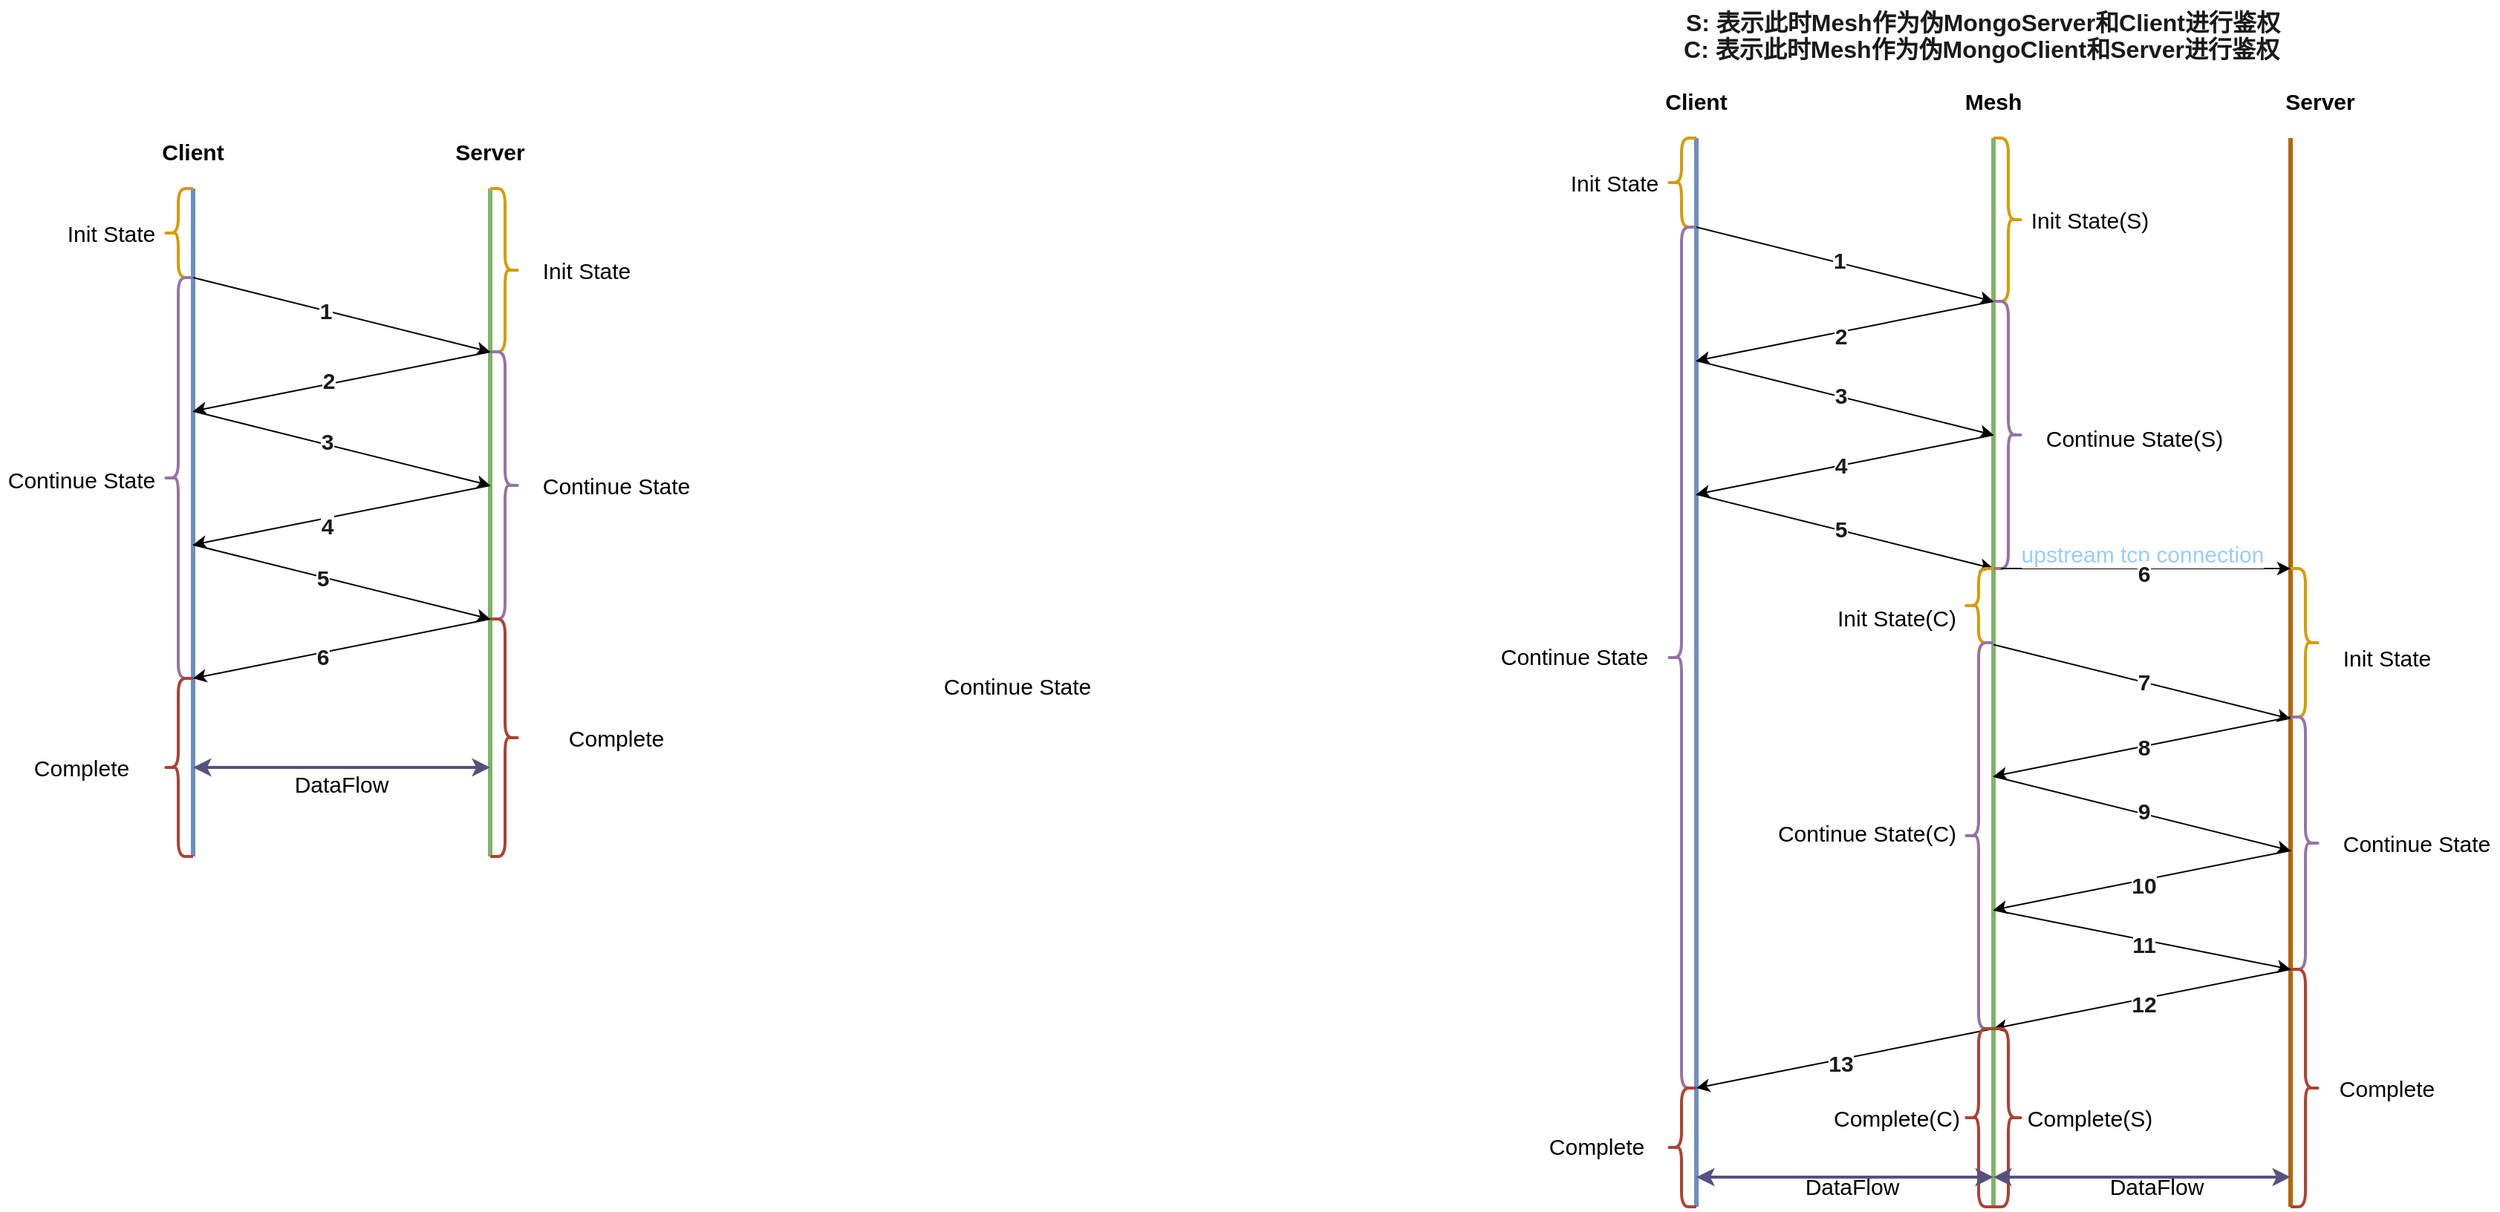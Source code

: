 <mxfile version="20.4.0" type="github">
  <diagram id="S7sbqIsiSsgJ-AlEYfG4" name="第 1 页">
    <mxGraphModel dx="1299" dy="869" grid="0" gridSize="10" guides="0" tooltips="0" connect="1" arrows="1" fold="1" page="1" pageScale="1" pageWidth="1100" pageHeight="850" math="0" shadow="0">
      <root>
        <mxCell id="0" />
        <mxCell id="1" parent="0" />
        <mxCell id="HXpb4lopX8qzr8Cd9YFV-1" value="" style="endArrow=none;html=1;rounded=0;fontSize=15;fillColor=#dae8fc;strokeColor=#6c8ebf;strokeWidth=3;" edge="1" parent="1">
          <mxGeometry width="50" height="50" relative="1" as="geometry">
            <mxPoint x="240" y="600" as="sourcePoint" />
            <mxPoint x="240" y="150" as="targetPoint" />
          </mxGeometry>
        </mxCell>
        <mxCell id="HXpb4lopX8qzr8Cd9YFV-2" value="" style="endArrow=none;html=1;rounded=0;fontSize=15;fillColor=#d5e8d4;strokeColor=#82b366;strokeWidth=3;" edge="1" parent="1">
          <mxGeometry width="50" height="50" relative="1" as="geometry">
            <mxPoint x="440" y="600" as="sourcePoint" />
            <mxPoint x="440" y="150" as="targetPoint" />
          </mxGeometry>
        </mxCell>
        <mxCell id="HXpb4lopX8qzr8Cd9YFV-3" value="&lt;b&gt;Client&lt;/b&gt;" style="text;html=1;strokeColor=none;fillColor=none;align=center;verticalAlign=middle;whiteSpace=wrap;rounded=0;fontSize=15;" vertex="1" parent="1">
          <mxGeometry x="210" y="110" width="60" height="30" as="geometry" />
        </mxCell>
        <mxCell id="HXpb4lopX8qzr8Cd9YFV-4" value="&lt;b&gt;Server&lt;/b&gt;" style="text;html=1;strokeColor=none;fillColor=none;align=center;verticalAlign=middle;whiteSpace=wrap;rounded=0;fontSize=15;" vertex="1" parent="1">
          <mxGeometry x="410" y="110" width="60" height="30" as="geometry" />
        </mxCell>
        <mxCell id="HXpb4lopX8qzr8Cd9YFV-6" style="edgeStyle=none;rounded=0;orthogonalLoop=1;jettySize=auto;html=1;strokeWidth=1;fontSize=15;" edge="1" parent="1">
          <mxGeometry relative="1" as="geometry">
            <mxPoint x="440" y="260" as="targetPoint" />
            <mxPoint x="240" y="210" as="sourcePoint" />
          </mxGeometry>
        </mxCell>
        <mxCell id="HXpb4lopX8qzr8Cd9YFV-86" value="&lt;b&gt;&lt;font color=&quot;#1a1a1a&quot;&gt;1&lt;/font&gt;&lt;/b&gt;" style="edgeLabel;html=1;align=center;verticalAlign=middle;resizable=0;points=[];fontSize=15;fontColor=#99CCFF;" vertex="1" connectable="0" parent="HXpb4lopX8qzr8Cd9YFV-6">
          <mxGeometry x="-0.116" relative="1" as="geometry">
            <mxPoint as="offset" />
          </mxGeometry>
        </mxCell>
        <mxCell id="HXpb4lopX8qzr8Cd9YFV-5" value="" style="shape=curlyBracket;whiteSpace=wrap;html=1;rounded=1;fontSize=15;strokeWidth=2;fillColor=#ffe6cc;strokeColor=#d79b00;" vertex="1" parent="1">
          <mxGeometry x="220" y="150" width="20" height="60" as="geometry" />
        </mxCell>
        <mxCell id="HXpb4lopX8qzr8Cd9YFV-7" value="Init State" style="text;html=1;strokeColor=none;fillColor=none;align=center;verticalAlign=middle;whiteSpace=wrap;rounded=0;fontSize=15;" vertex="1" parent="1">
          <mxGeometry x="140" y="162.5" width="90" height="35" as="geometry" />
        </mxCell>
        <mxCell id="HXpb4lopX8qzr8Cd9YFV-8" value="" style="shape=curlyBracket;whiteSpace=wrap;html=1;rounded=1;flipH=1;strokeWidth=2;fontSize=15;fillColor=#ffe6cc;strokeColor=#d79b00;" vertex="1" parent="1">
          <mxGeometry x="440" y="150" width="20" height="110" as="geometry" />
        </mxCell>
        <mxCell id="HXpb4lopX8qzr8Cd9YFV-9" value="Init State" style="text;html=1;strokeColor=none;fillColor=none;align=center;verticalAlign=middle;whiteSpace=wrap;rounded=0;fontSize=15;" vertex="1" parent="1">
          <mxGeometry x="460" y="187.5" width="90" height="35" as="geometry" />
        </mxCell>
        <mxCell id="HXpb4lopX8qzr8Cd9YFV-10" style="edgeStyle=none;rounded=0;orthogonalLoop=1;jettySize=auto;html=1;strokeWidth=1;fontSize=15;" edge="1" parent="1">
          <mxGeometry relative="1" as="geometry">
            <mxPoint x="240" y="300" as="targetPoint" />
            <mxPoint x="440" y="260" as="sourcePoint" />
          </mxGeometry>
        </mxCell>
        <mxCell id="HXpb4lopX8qzr8Cd9YFV-87" value="&lt;b&gt;2&lt;/b&gt;" style="edgeLabel;html=1;align=center;verticalAlign=middle;resizable=0;points=[];fontSize=15;fontColor=#1A1A1A;" vertex="1" connectable="0" parent="HXpb4lopX8qzr8Cd9YFV-10">
          <mxGeometry x="0.078" y="-3" relative="1" as="geometry">
            <mxPoint x="-1" as="offset" />
          </mxGeometry>
        </mxCell>
        <mxCell id="HXpb4lopX8qzr8Cd9YFV-11" style="edgeStyle=none;rounded=0;orthogonalLoop=1;jettySize=auto;html=1;strokeWidth=1;fontSize=15;" edge="1" parent="1">
          <mxGeometry relative="1" as="geometry">
            <mxPoint x="440" y="350" as="targetPoint" />
            <mxPoint x="240" y="300" as="sourcePoint" />
          </mxGeometry>
        </mxCell>
        <mxCell id="HXpb4lopX8qzr8Cd9YFV-88" value="&lt;b&gt;3&lt;/b&gt;" style="edgeLabel;html=1;align=center;verticalAlign=middle;resizable=0;points=[];fontSize=15;fontColor=#1A1A1A;" vertex="1" connectable="0" parent="HXpb4lopX8qzr8Cd9YFV-11">
          <mxGeometry x="-0.004" y="1" relative="1" as="geometry">
            <mxPoint x="-10" y="-4" as="offset" />
          </mxGeometry>
        </mxCell>
        <mxCell id="HXpb4lopX8qzr8Cd9YFV-12" style="edgeStyle=none;rounded=0;orthogonalLoop=1;jettySize=auto;html=1;strokeWidth=1;fontSize=15;" edge="1" parent="1">
          <mxGeometry relative="1" as="geometry">
            <mxPoint x="240" y="480" as="targetPoint" />
            <mxPoint x="440" y="440" as="sourcePoint" />
          </mxGeometry>
        </mxCell>
        <mxCell id="HXpb4lopX8qzr8Cd9YFV-13" value="" style="shape=curlyBracket;whiteSpace=wrap;html=1;rounded=1;fontSize=15;strokeWidth=2;fillColor=#e1d5e7;strokeColor=#9673a6;" vertex="1" parent="1">
          <mxGeometry x="220" y="210" width="20" height="270" as="geometry" />
        </mxCell>
        <mxCell id="HXpb4lopX8qzr8Cd9YFV-14" value="Continue State" style="text;html=1;strokeColor=none;fillColor=none;align=center;verticalAlign=middle;whiteSpace=wrap;rounded=0;fontSize=15;" vertex="1" parent="1">
          <mxGeometry x="110" y="330" width="110" height="32.5" as="geometry" />
        </mxCell>
        <mxCell id="HXpb4lopX8qzr8Cd9YFV-15" style="edgeStyle=none;rounded=0;orthogonalLoop=1;jettySize=auto;html=1;strokeWidth=1;fontSize=15;" edge="1" parent="1">
          <mxGeometry relative="1" as="geometry">
            <mxPoint x="440" y="440" as="targetPoint" />
            <mxPoint x="240" y="390" as="sourcePoint" />
          </mxGeometry>
        </mxCell>
        <mxCell id="HXpb4lopX8qzr8Cd9YFV-17" value="" style="shape=curlyBracket;whiteSpace=wrap;html=1;rounded=1;flipH=1;strokeWidth=2;fontSize=15;fillColor=#e1d5e7;strokeColor=#9673a6;" vertex="1" parent="1">
          <mxGeometry x="440" y="260" width="20" height="180" as="geometry" />
        </mxCell>
        <mxCell id="HXpb4lopX8qzr8Cd9YFV-18" value="Continue State" style="text;html=1;strokeColor=none;fillColor=none;align=center;verticalAlign=middle;whiteSpace=wrap;rounded=0;fontSize=15;" vertex="1" parent="1">
          <mxGeometry x="470" y="333.75" width="110" height="32.5" as="geometry" />
        </mxCell>
        <mxCell id="HXpb4lopX8qzr8Cd9YFV-19" value="" style="shape=curlyBracket;whiteSpace=wrap;html=1;rounded=1;fontSize=15;strokeWidth=2;fillColor=#fad9d5;strokeColor=#ae4132;" vertex="1" parent="1">
          <mxGeometry x="220" y="480" width="20" height="120" as="geometry" />
        </mxCell>
        <mxCell id="HXpb4lopX8qzr8Cd9YFV-20" value="Complete" style="text;html=1;strokeColor=none;fillColor=none;align=center;verticalAlign=middle;whiteSpace=wrap;rounded=0;fontSize=15;" vertex="1" parent="1">
          <mxGeometry x="110" y="523.75" width="110" height="32.5" as="geometry" />
        </mxCell>
        <mxCell id="HXpb4lopX8qzr8Cd9YFV-21" value="" style="shape=curlyBracket;whiteSpace=wrap;html=1;rounded=1;flipH=1;strokeWidth=2;fontSize=15;fillColor=#fad9d5;strokeColor=#ae4132;" vertex="1" parent="1">
          <mxGeometry x="440" y="440" width="20" height="160" as="geometry" />
        </mxCell>
        <mxCell id="HXpb4lopX8qzr8Cd9YFV-22" value="Complete" style="text;html=1;strokeColor=none;fillColor=none;align=center;verticalAlign=middle;whiteSpace=wrap;rounded=0;fontSize=15;" vertex="1" parent="1">
          <mxGeometry x="470" y="503.75" width="110" height="32.5" as="geometry" />
        </mxCell>
        <mxCell id="HXpb4lopX8qzr8Cd9YFV-24" style="edgeStyle=none;rounded=0;orthogonalLoop=1;jettySize=auto;html=1;strokeWidth=2;fontSize=15;startArrow=classic;startFill=1;fillColor=#d0cee2;strokeColor=#56517e;" edge="1" parent="1">
          <mxGeometry relative="1" as="geometry">
            <mxPoint x="240" y="540" as="targetPoint" />
            <mxPoint x="440" y="540" as="sourcePoint" />
          </mxGeometry>
        </mxCell>
        <mxCell id="HXpb4lopX8qzr8Cd9YFV-25" value="DataFlow" style="text;html=1;strokeColor=none;fillColor=none;align=center;verticalAlign=middle;whiteSpace=wrap;rounded=0;strokeWidth=2;fontSize=15;" vertex="1" parent="1">
          <mxGeometry x="310" y="536.25" width="60" height="30" as="geometry" />
        </mxCell>
        <mxCell id="HXpb4lopX8qzr8Cd9YFV-27" style="edgeStyle=none;rounded=0;orthogonalLoop=1;jettySize=auto;html=1;strokeWidth=1;fontSize=15;" edge="1" parent="1">
          <mxGeometry relative="1" as="geometry">
            <mxPoint x="240" y="390" as="targetPoint" />
            <mxPoint x="440" y="350" as="sourcePoint" />
          </mxGeometry>
        </mxCell>
        <mxCell id="HXpb4lopX8qzr8Cd9YFV-89" value="&lt;b&gt;4&lt;/b&gt;" style="edgeLabel;html=1;align=center;verticalAlign=middle;resizable=0;points=[];fontSize=15;fontColor=#1A1A1A;" vertex="1" connectable="0" parent="HXpb4lopX8qzr8Cd9YFV-27">
          <mxGeometry x="0.021" relative="1" as="geometry">
            <mxPoint x="-8" y="6" as="offset" />
          </mxGeometry>
        </mxCell>
        <mxCell id="HXpb4lopX8qzr8Cd9YFV-28" value="" style="endArrow=none;html=1;rounded=0;fontSize=15;fillColor=#dae8fc;strokeColor=#6c8ebf;strokeWidth=3;" edge="1" parent="1">
          <mxGeometry width="50" height="50" relative="1" as="geometry">
            <mxPoint x="1252" y="836" as="sourcePoint" />
            <mxPoint x="1252" y="116" as="targetPoint" />
          </mxGeometry>
        </mxCell>
        <mxCell id="HXpb4lopX8qzr8Cd9YFV-29" value="" style="endArrow=none;html=1;rounded=0;fontSize=15;fillColor=#d5e8d4;strokeColor=#82b366;strokeWidth=3;" edge="1" parent="1">
          <mxGeometry width="50" height="50" relative="1" as="geometry">
            <mxPoint x="1452" y="836" as="sourcePoint" />
            <mxPoint x="1452" y="116" as="targetPoint" />
          </mxGeometry>
        </mxCell>
        <mxCell id="HXpb4lopX8qzr8Cd9YFV-30" value="&lt;b&gt;Client&lt;/b&gt;" style="text;html=1;strokeColor=none;fillColor=none;align=center;verticalAlign=middle;whiteSpace=wrap;rounded=0;fontSize=15;" vertex="1" parent="1">
          <mxGeometry x="1222" y="76" width="60" height="30" as="geometry" />
        </mxCell>
        <mxCell id="HXpb4lopX8qzr8Cd9YFV-31" value="&lt;b&gt;Mesh&lt;/b&gt;" style="text;html=1;strokeColor=none;fillColor=none;align=center;verticalAlign=middle;whiteSpace=wrap;rounded=0;fontSize=15;" vertex="1" parent="1">
          <mxGeometry x="1422" y="76" width="60" height="30" as="geometry" />
        </mxCell>
        <mxCell id="HXpb4lopX8qzr8Cd9YFV-32" style="edgeStyle=none;rounded=0;orthogonalLoop=1;jettySize=auto;html=1;strokeWidth=1;fontSize=15;" edge="1" parent="1">
          <mxGeometry relative="1" as="geometry">
            <mxPoint x="1452" y="226" as="targetPoint" />
            <mxPoint x="1252" y="176" as="sourcePoint" />
          </mxGeometry>
        </mxCell>
        <mxCell id="HXpb4lopX8qzr8Cd9YFV-92" value="&lt;b&gt;1&lt;/b&gt;" style="edgeLabel;html=1;align=center;verticalAlign=middle;resizable=0;points=[];fontSize=15;fontColor=#1A1A1A;" vertex="1" connectable="0" parent="HXpb4lopX8qzr8Cd9YFV-32">
          <mxGeometry x="-0.048" y="2" relative="1" as="geometry">
            <mxPoint as="offset" />
          </mxGeometry>
        </mxCell>
        <mxCell id="HXpb4lopX8qzr8Cd9YFV-33" value="" style="shape=curlyBracket;whiteSpace=wrap;html=1;rounded=1;fontSize=15;strokeWidth=2;fillColor=#ffe6cc;strokeColor=#d79b00;" vertex="1" parent="1">
          <mxGeometry x="1232" y="116" width="20" height="60" as="geometry" />
        </mxCell>
        <mxCell id="HXpb4lopX8qzr8Cd9YFV-34" value="Init State" style="text;html=1;strokeColor=none;fillColor=none;align=center;verticalAlign=middle;whiteSpace=wrap;rounded=0;fontSize=15;" vertex="1" parent="1">
          <mxGeometry x="1152" y="128.5" width="90" height="35" as="geometry" />
        </mxCell>
        <mxCell id="HXpb4lopX8qzr8Cd9YFV-35" value="" style="shape=curlyBracket;whiteSpace=wrap;html=1;rounded=1;flipH=1;strokeWidth=2;fontSize=15;fillColor=#ffe6cc;strokeColor=#d79b00;" vertex="1" parent="1">
          <mxGeometry x="1452" y="116" width="20" height="110" as="geometry" />
        </mxCell>
        <mxCell id="HXpb4lopX8qzr8Cd9YFV-36" value="Init State(S)" style="text;html=1;strokeColor=none;fillColor=none;align=center;verticalAlign=middle;whiteSpace=wrap;rounded=0;fontSize=15;" vertex="1" parent="1">
          <mxGeometry x="1472" y="153.5" width="90" height="35" as="geometry" />
        </mxCell>
        <mxCell id="HXpb4lopX8qzr8Cd9YFV-37" style="edgeStyle=none;rounded=0;orthogonalLoop=1;jettySize=auto;html=1;strokeWidth=1;fontSize=15;" edge="1" parent="1">
          <mxGeometry relative="1" as="geometry">
            <mxPoint x="1252" y="266" as="targetPoint" />
            <mxPoint x="1452" y="226" as="sourcePoint" />
          </mxGeometry>
        </mxCell>
        <mxCell id="HXpb4lopX8qzr8Cd9YFV-38" style="edgeStyle=none;rounded=0;orthogonalLoop=1;jettySize=auto;html=1;strokeWidth=1;fontSize=15;" edge="1" parent="1">
          <mxGeometry relative="1" as="geometry">
            <mxPoint x="1452" y="316" as="targetPoint" />
            <mxPoint x="1252" y="266" as="sourcePoint" />
          </mxGeometry>
        </mxCell>
        <mxCell id="HXpb4lopX8qzr8Cd9YFV-40" value="" style="shape=curlyBracket;whiteSpace=wrap;html=1;rounded=1;fontSize=15;strokeWidth=2;fillColor=#e1d5e7;strokeColor=#9673a6;" vertex="1" parent="1">
          <mxGeometry x="1232" y="176" width="20" height="580" as="geometry" />
        </mxCell>
        <mxCell id="HXpb4lopX8qzr8Cd9YFV-41" value="Continue State" style="text;html=1;strokeColor=none;fillColor=none;align=center;verticalAlign=middle;whiteSpace=wrap;rounded=0;fontSize=15;" vertex="1" parent="1">
          <mxGeometry x="740" y="468.75" width="110" height="32.5" as="geometry" />
        </mxCell>
        <mxCell id="HXpb4lopX8qzr8Cd9YFV-42" style="edgeStyle=none;rounded=0;orthogonalLoop=1;jettySize=auto;html=1;strokeWidth=1;fontSize=15;" edge="1" parent="1">
          <mxGeometry relative="1" as="geometry">
            <mxPoint x="1452" y="406" as="targetPoint" />
            <mxPoint x="1252" y="356" as="sourcePoint" />
          </mxGeometry>
        </mxCell>
        <mxCell id="HXpb4lopX8qzr8Cd9YFV-43" value="" style="shape=curlyBracket;whiteSpace=wrap;html=1;rounded=1;flipH=1;strokeWidth=2;fontSize=15;fillColor=#e1d5e7;strokeColor=#9673a6;" vertex="1" parent="1">
          <mxGeometry x="1452" y="226" width="20" height="180" as="geometry" />
        </mxCell>
        <mxCell id="HXpb4lopX8qzr8Cd9YFV-44" value="Continue State(S)" style="text;html=1;strokeColor=none;fillColor=none;align=center;verticalAlign=middle;whiteSpace=wrap;rounded=0;fontSize=15;" vertex="1" parent="1">
          <mxGeometry x="1482" y="299.75" width="130" height="36.25" as="geometry" />
        </mxCell>
        <mxCell id="HXpb4lopX8qzr8Cd9YFV-46" value="Complete" style="text;html=1;strokeColor=none;fillColor=none;align=center;verticalAlign=middle;whiteSpace=wrap;rounded=0;fontSize=15;" vertex="1" parent="1">
          <mxGeometry x="1130" y="779" width="110" height="32.5" as="geometry" />
        </mxCell>
        <mxCell id="HXpb4lopX8qzr8Cd9YFV-51" style="edgeStyle=none;rounded=0;orthogonalLoop=1;jettySize=auto;html=1;strokeWidth=1;fontSize=15;" edge="1" parent="1">
          <mxGeometry relative="1" as="geometry">
            <mxPoint x="1252" y="356" as="targetPoint" />
            <mxPoint x="1452" y="316" as="sourcePoint" />
          </mxGeometry>
        </mxCell>
        <mxCell id="HXpb4lopX8qzr8Cd9YFV-52" value="" style="endArrow=none;html=1;rounded=0;fontSize=15;fillColor=#fad7ac;strokeColor=#b46504;strokeWidth=3;" edge="1" parent="1">
          <mxGeometry width="50" height="50" relative="1" as="geometry">
            <mxPoint x="1652" y="836" as="sourcePoint" />
            <mxPoint x="1652" y="116" as="targetPoint" />
          </mxGeometry>
        </mxCell>
        <mxCell id="HXpb4lopX8qzr8Cd9YFV-53" value="&lt;b&gt;Server&lt;/b&gt;" style="text;html=1;strokeColor=none;fillColor=none;align=center;verticalAlign=middle;whiteSpace=wrap;rounded=0;fontSize=15;" vertex="1" parent="1">
          <mxGeometry x="1642" y="76" width="60" height="30" as="geometry" />
        </mxCell>
        <mxCell id="HXpb4lopX8qzr8Cd9YFV-56" style="edgeStyle=none;rounded=0;orthogonalLoop=1;jettySize=auto;html=1;strokeWidth=1;fontSize=15;" edge="1" parent="1">
          <mxGeometry relative="1" as="geometry">
            <mxPoint x="1652" y="507.25" as="targetPoint" />
            <mxPoint x="1452" y="457.25" as="sourcePoint" />
          </mxGeometry>
        </mxCell>
        <mxCell id="HXpb4lopX8qzr8Cd9YFV-57" style="edgeStyle=none;rounded=0;orthogonalLoop=1;jettySize=auto;html=1;strokeWidth=1;fontSize=15;" edge="1" parent="1">
          <mxGeometry relative="1" as="geometry">
            <mxPoint x="1452" y="546" as="targetPoint" />
            <mxPoint x="1652" y="506" as="sourcePoint" />
          </mxGeometry>
        </mxCell>
        <mxCell id="HXpb4lopX8qzr8Cd9YFV-60" style="edgeStyle=none;rounded=0;orthogonalLoop=1;jettySize=auto;html=1;strokeWidth=1;fontSize=15;" edge="1" parent="1">
          <mxGeometry relative="1" as="geometry">
            <mxPoint x="1652" y="596" as="targetPoint" />
            <mxPoint x="1452" y="546" as="sourcePoint" />
          </mxGeometry>
        </mxCell>
        <mxCell id="HXpb4lopX8qzr8Cd9YFV-62" style="edgeStyle=none;rounded=0;orthogonalLoop=1;jettySize=auto;html=1;strokeWidth=1;fontSize=15;" edge="1" parent="1">
          <mxGeometry relative="1" as="geometry">
            <mxPoint x="1452" y="636" as="targetPoint" />
            <mxPoint x="1652" y="596" as="sourcePoint" />
          </mxGeometry>
        </mxCell>
        <mxCell id="HXpb4lopX8qzr8Cd9YFV-64" style="edgeStyle=none;rounded=0;orthogonalLoop=1;jettySize=auto;html=1;strokeWidth=1;fontSize=15;" edge="1" parent="1">
          <mxGeometry relative="1" as="geometry">
            <mxPoint x="1652" y="676" as="targetPoint" />
            <mxPoint x="1452" y="636" as="sourcePoint" />
          </mxGeometry>
        </mxCell>
        <mxCell id="HXpb4lopX8qzr8Cd9YFV-65" style="edgeStyle=none;rounded=0;orthogonalLoop=1;jettySize=auto;html=1;strokeWidth=1;fontSize=15;" edge="1" parent="1">
          <mxGeometry relative="1" as="geometry">
            <mxPoint x="1452" y="716" as="targetPoint" />
            <mxPoint x="1652" y="676" as="sourcePoint" />
          </mxGeometry>
        </mxCell>
        <mxCell id="HXpb4lopX8qzr8Cd9YFV-66" style="edgeStyle=none;rounded=0;orthogonalLoop=1;jettySize=auto;html=1;strokeWidth=1;fontSize=15;" edge="1" parent="1">
          <mxGeometry relative="1" as="geometry">
            <mxPoint x="1252" y="756" as="targetPoint" />
            <mxPoint x="1452" y="716" as="sourcePoint" />
          </mxGeometry>
        </mxCell>
        <mxCell id="HXpb4lopX8qzr8Cd9YFV-67" value="" style="shape=curlyBracket;whiteSpace=wrap;html=1;rounded=1;fontSize=15;strokeWidth=2;fillColor=#fad9d5;strokeColor=#ae4132;" vertex="1" parent="1">
          <mxGeometry x="1232" y="756" width="20" height="80" as="geometry" />
        </mxCell>
        <mxCell id="HXpb4lopX8qzr8Cd9YFV-68" value="" style="shape=curlyBracket;whiteSpace=wrap;html=1;rounded=1;flipH=1;strokeWidth=2;fontSize=15;fillColor=#ffe6cc;strokeColor=#d79b00;" vertex="1" parent="1">
          <mxGeometry x="1652" y="406" width="20" height="100" as="geometry" />
        </mxCell>
        <mxCell id="HXpb4lopX8qzr8Cd9YFV-69" style="edgeStyle=none;rounded=0;orthogonalLoop=1;jettySize=auto;html=1;strokeWidth=1;fontSize=15;exitX=0.25;exitY=1;exitDx=0;exitDy=0;" edge="1" parent="1" source="HXpb4lopX8qzr8Cd9YFV-43">
          <mxGeometry relative="1" as="geometry">
            <mxPoint x="1652" y="406" as="targetPoint" />
            <mxPoint x="1452" y="424.75" as="sourcePoint" />
          </mxGeometry>
        </mxCell>
        <mxCell id="HXpb4lopX8qzr8Cd9YFV-70" value="upstream tcp connection" style="edgeLabel;html=1;align=center;verticalAlign=middle;resizable=0;points=[];fontSize=15;fontColor=#99CCFF;" vertex="1" connectable="0" parent="HXpb4lopX8qzr8Cd9YFV-69">
          <mxGeometry x="-0.106" y="3" relative="1" as="geometry">
            <mxPoint x="8" y="-7" as="offset" />
          </mxGeometry>
        </mxCell>
        <mxCell id="HXpb4lopX8qzr8Cd9YFV-71" value="Init State" style="text;html=1;strokeColor=none;fillColor=none;align=center;verticalAlign=middle;whiteSpace=wrap;rounded=0;fontSize=15;" vertex="1" parent="1">
          <mxGeometry x="1672" y="448.5" width="90" height="35" as="geometry" />
        </mxCell>
        <mxCell id="HXpb4lopX8qzr8Cd9YFV-73" value="" style="shape=curlyBracket;whiteSpace=wrap;html=1;rounded=1;fontSize=15;strokeWidth=2;fillColor=#ffe6cc;strokeColor=#d79b00;" vertex="1" parent="1">
          <mxGeometry x="1432" y="406" width="20" height="50" as="geometry" />
        </mxCell>
        <mxCell id="HXpb4lopX8qzr8Cd9YFV-75" value="Init State(C)" style="text;html=1;strokeColor=none;fillColor=none;align=center;verticalAlign=middle;whiteSpace=wrap;rounded=0;fontSize=15;" vertex="1" parent="1">
          <mxGeometry x="1342" y="421" width="90" height="35" as="geometry" />
        </mxCell>
        <mxCell id="HXpb4lopX8qzr8Cd9YFV-76" value="" style="shape=curlyBracket;whiteSpace=wrap;html=1;rounded=1;fontSize=15;strokeWidth=2;fillColor=#e1d5e7;strokeColor=#9673a6;" vertex="1" parent="1">
          <mxGeometry x="1432" y="456" width="20" height="260" as="geometry" />
        </mxCell>
        <mxCell id="HXpb4lopX8qzr8Cd9YFV-77" value="Continue State(C)" style="text;html=1;strokeColor=none;fillColor=none;align=center;verticalAlign=middle;whiteSpace=wrap;rounded=0;fontSize=15;" vertex="1" parent="1">
          <mxGeometry x="1302" y="566" width="130" height="36.25" as="geometry" />
        </mxCell>
        <mxCell id="HXpb4lopX8qzr8Cd9YFV-78" value="" style="shape=curlyBracket;whiteSpace=wrap;html=1;rounded=1;flipH=1;strokeWidth=2;fontSize=15;fillColor=#e1d5e7;strokeColor=#9673a6;" vertex="1" parent="1">
          <mxGeometry x="1652" y="506" width="20" height="170" as="geometry" />
        </mxCell>
        <mxCell id="HXpb4lopX8qzr8Cd9YFV-79" value="Continue State" style="text;html=1;strokeColor=none;fillColor=none;align=center;verticalAlign=middle;whiteSpace=wrap;rounded=0;fontSize=15;" vertex="1" parent="1">
          <mxGeometry x="1682" y="574.75" width="110" height="32.5" as="geometry" />
        </mxCell>
        <mxCell id="HXpb4lopX8qzr8Cd9YFV-80" value="" style="shape=curlyBracket;whiteSpace=wrap;html=1;rounded=1;fontSize=15;strokeWidth=2;fillColor=#fad9d5;strokeColor=#ae4132;" vertex="1" parent="1">
          <mxGeometry x="1432" y="716" width="20" height="120" as="geometry" />
        </mxCell>
        <mxCell id="HXpb4lopX8qzr8Cd9YFV-81" value="Complete(C)" style="text;html=1;strokeColor=none;fillColor=none;align=center;verticalAlign=middle;whiteSpace=wrap;rounded=0;fontSize=15;" vertex="1" parent="1">
          <mxGeometry x="1332" y="759.75" width="110" height="32.5" as="geometry" />
        </mxCell>
        <mxCell id="HXpb4lopX8qzr8Cd9YFV-82" value="" style="shape=curlyBracket;whiteSpace=wrap;html=1;rounded=1;flipH=1;strokeWidth=2;fontSize=15;fillColor=#fad9d5;strokeColor=#ae4132;" vertex="1" parent="1">
          <mxGeometry x="1452" y="716" width="20" height="120" as="geometry" />
        </mxCell>
        <mxCell id="HXpb4lopX8qzr8Cd9YFV-83" value="Complete(S)" style="text;html=1;strokeColor=none;fillColor=none;align=center;verticalAlign=middle;whiteSpace=wrap;rounded=0;fontSize=15;" vertex="1" parent="1">
          <mxGeometry x="1462" y="759.75" width="110" height="32.5" as="geometry" />
        </mxCell>
        <mxCell id="HXpb4lopX8qzr8Cd9YFV-84" value="" style="shape=curlyBracket;whiteSpace=wrap;html=1;rounded=1;flipH=1;strokeWidth=2;fontSize=15;fillColor=#fad9d5;strokeColor=#ae4132;" vertex="1" parent="1">
          <mxGeometry x="1652" y="676" width="20" height="160" as="geometry" />
        </mxCell>
        <mxCell id="HXpb4lopX8qzr8Cd9YFV-85" value="Complete" style="text;html=1;strokeColor=none;fillColor=none;align=center;verticalAlign=middle;whiteSpace=wrap;rounded=0;fontSize=15;" vertex="1" parent="1">
          <mxGeometry x="1662" y="739.75" width="110" height="32.5" as="geometry" />
        </mxCell>
        <mxCell id="HXpb4lopX8qzr8Cd9YFV-90" value="&lt;b&gt;5&lt;/b&gt;&lt;span style=&quot;color: rgba(0, 0, 0, 0); font-family: monospace; font-size: 0px; text-align: start; background-color: rgb(248, 249, 250);&quot;&gt;%3CmxGraphModel%3E%3Croot%3E%3CmxCell%20id%3D%220%22%2F%3E%3CmxCell%20id%3D%221%22%20parent%3D%220%22%2F%3E%3CmxCell%20id%3D%222%22%20value%3D%22%26lt%3Bb%26gt%3B4%26lt%3B%2Fb%26gt%3B%22%20style%3D%22edgeLabel%3Bhtml%3D1%3Balign%3Dcenter%3BverticalAlign%3Dmiddle%3Bresizable%3D0%3Bpoints%3D%5B%5D%3BfontSize%3D15%3BfontColor%3D%231A1A1A%3B%22%20vertex%3D%221%22%20connectable%3D%220%22%20parent%3D%221%22%3E%3CmxGeometry%20x%3D%22329.813%22%20y%3D%22376.437%22%20as%3D%22geometry%22%2F%3E%3C%2FmxCell%3E%3C%2Froot%3E%3C%2FmxGraphModel%3E&lt;/span&gt;" style="edgeLabel;html=1;align=center;verticalAlign=middle;resizable=0;points=[];fontSize=15;fontColor=#1A1A1A;" vertex="1" connectable="0" parent="1">
          <mxGeometry x="340.003" y="386.437" as="geometry">
            <mxPoint x="-13" y="25" as="offset" />
          </mxGeometry>
        </mxCell>
        <mxCell id="HXpb4lopX8qzr8Cd9YFV-91" value="&lt;b&gt;6&lt;/b&gt;" style="edgeLabel;html=1;align=center;verticalAlign=middle;resizable=0;points=[];fontSize=15;fontColor=#1A1A1A;" vertex="1" connectable="0" parent="1">
          <mxGeometry x="340.003" y="439.997" as="geometry">
            <mxPoint x="-13" y="25" as="offset" />
          </mxGeometry>
        </mxCell>
        <mxCell id="HXpb4lopX8qzr8Cd9YFV-93" value="&lt;b&gt;2&lt;/b&gt;&lt;span style=&quot;color: rgba(0, 0, 0, 0); font-family: monospace; font-size: 0px; text-align: start; background-color: rgb(248, 249, 250);&quot;&gt;%3CmxGraphModel%3E%3Croot%3E%3CmxCell%20id%3D%220%22%2F%3E%3CmxCell%20id%3D%221%22%20parent%3D%220%22%2F%3E%3CmxCell%20id%3D%222%22%20value%3D%22%26lt%3Bb%26gt%3B1%26lt%3B%2Fb%26gt%3B%22%20style%3D%22edgeLabel%3Bhtml%3D1%3Balign%3Dcenter%3BverticalAlign%3Dmiddle%3Bresizable%3D0%3Bpoints%3D%5B%5D%3BfontSize%3D15%3BfontColor%3D%231A1A1A%3B%22%20vertex%3D%221%22%20connectable%3D%220%22%20parent%3D%221%22%3E%3CmxGeometry%20x%3D%22975.457%22%20y%3D%22241.803%22%20as%3D%22geometry%22%2F%3E%3C%2FmxCell%3E%3C%2Froot%3E%3C%2FmxGraphModel%3E&lt;/span&gt;" style="edgeLabel;html=1;align=center;verticalAlign=middle;resizable=0;points=[];fontSize=15;fontColor=#1A1A1A;" vertex="1" connectable="0" parent="1">
          <mxGeometry x="1357.457" y="216.003" as="geometry">
            <mxPoint x="-9" y="33" as="offset" />
          </mxGeometry>
        </mxCell>
        <mxCell id="HXpb4lopX8qzr8Cd9YFV-94" value="&lt;b&gt;3&lt;/b&gt;" style="edgeLabel;html=1;align=center;verticalAlign=middle;resizable=0;points=[];fontSize=15;fontColor=#1A1A1A;" vertex="1" connectable="0" parent="1">
          <mxGeometry x="1357.457" y="256.003" as="geometry">
            <mxPoint x="-9" y="33" as="offset" />
          </mxGeometry>
        </mxCell>
        <mxCell id="HXpb4lopX8qzr8Cd9YFV-95" value="&lt;b&gt;4&lt;/b&gt;" style="edgeLabel;html=1;align=center;verticalAlign=middle;resizable=0;points=[];fontSize=15;fontColor=#1A1A1A;" vertex="1" connectable="0" parent="1">
          <mxGeometry x="1357.457" y="302.253" as="geometry">
            <mxPoint x="-9" y="33" as="offset" />
          </mxGeometry>
        </mxCell>
        <mxCell id="HXpb4lopX8qzr8Cd9YFV-96" value="&lt;b&gt;5&lt;/b&gt;" style="edgeLabel;html=1;align=center;verticalAlign=middle;resizable=0;points=[];fontSize=15;fontColor=#1A1A1A;" vertex="1" connectable="0" parent="1">
          <mxGeometry x="1357.457" y="346.003" as="geometry">
            <mxPoint x="-9" y="33" as="offset" />
          </mxGeometry>
        </mxCell>
        <mxCell id="HXpb4lopX8qzr8Cd9YFV-97" value="&lt;b&gt;6&lt;/b&gt;" style="edgeLabel;html=1;align=center;verticalAlign=middle;resizable=0;points=[];fontSize=15;fontColor=#1A1A1A;" vertex="1" connectable="0" parent="1">
          <mxGeometry x="1561.997" y="376.003" as="geometry">
            <mxPoint x="-9" y="33" as="offset" />
          </mxGeometry>
        </mxCell>
        <mxCell id="HXpb4lopX8qzr8Cd9YFV-98" value="&lt;b&gt;7&lt;/b&gt;" style="edgeLabel;html=1;align=center;verticalAlign=middle;resizable=0;points=[];fontSize=15;fontColor=#1A1A1A;" vertex="1" connectable="0" parent="1">
          <mxGeometry x="1561.997" y="448.503" as="geometry">
            <mxPoint x="-9" y="33" as="offset" />
          </mxGeometry>
        </mxCell>
        <mxCell id="HXpb4lopX8qzr8Cd9YFV-99" value="&lt;b&gt;8&lt;/b&gt;" style="edgeLabel;html=1;align=center;verticalAlign=middle;resizable=0;points=[];fontSize=15;fontColor=#1A1A1A;" vertex="1" connectable="0" parent="1">
          <mxGeometry x="1561.997" y="492.253" as="geometry">
            <mxPoint x="-9" y="33" as="offset" />
          </mxGeometry>
        </mxCell>
        <mxCell id="HXpb4lopX8qzr8Cd9YFV-100" value="&lt;b&gt;9&lt;/b&gt;" style="edgeLabel;html=1;align=center;verticalAlign=middle;resizable=0;points=[];fontSize=15;fontColor=#1A1A1A;" vertex="1" connectable="0" parent="1">
          <mxGeometry x="1561.997" y="536.003" as="geometry">
            <mxPoint x="-9" y="33" as="offset" />
          </mxGeometry>
        </mxCell>
        <mxCell id="HXpb4lopX8qzr8Cd9YFV-101" value="&lt;b&gt;10&lt;/b&gt;" style="edgeLabel;html=1;align=center;verticalAlign=middle;resizable=0;points=[];fontSize=15;fontColor=#1A1A1A;" vertex="1" connectable="0" parent="1">
          <mxGeometry x="1561.997" y="586.003" as="geometry">
            <mxPoint x="-9" y="33" as="offset" />
          </mxGeometry>
        </mxCell>
        <mxCell id="HXpb4lopX8qzr8Cd9YFV-102" value="&lt;b&gt;11&lt;/b&gt;" style="edgeLabel;html=1;align=center;verticalAlign=middle;resizable=0;points=[];fontSize=15;fontColor=#1A1A1A;" vertex="1" connectable="0" parent="1">
          <mxGeometry x="1561.997" y="626.003" as="geometry">
            <mxPoint x="-9" y="33" as="offset" />
          </mxGeometry>
        </mxCell>
        <mxCell id="HXpb4lopX8qzr8Cd9YFV-103" value="&lt;b&gt;12&lt;/b&gt;" style="edgeLabel;html=1;align=center;verticalAlign=middle;resizable=0;points=[];fontSize=15;fontColor=#1A1A1A;" vertex="1" connectable="0" parent="1">
          <mxGeometry x="1561.997" y="666.003" as="geometry">
            <mxPoint x="-9" y="33" as="offset" />
          </mxGeometry>
        </mxCell>
        <mxCell id="HXpb4lopX8qzr8Cd9YFV-104" value="&lt;b&gt;13&lt;/b&gt;" style="edgeLabel;html=1;align=center;verticalAlign=middle;resizable=0;points=[];fontSize=15;fontColor=#1A1A1A;" vertex="1" connectable="0" parent="1">
          <mxGeometry x="1357.457" y="706.003" as="geometry">
            <mxPoint x="-9" y="33" as="offset" />
          </mxGeometry>
        </mxCell>
        <mxCell id="HXpb4lopX8qzr8Cd9YFV-105" style="edgeStyle=none;rounded=0;orthogonalLoop=1;jettySize=auto;html=1;strokeWidth=2;fontSize=15;startArrow=classic;startFill=1;fillColor=#d0cee2;strokeColor=#56517e;" edge="1" parent="1">
          <mxGeometry relative="1" as="geometry">
            <mxPoint x="1252" y="816" as="targetPoint" />
            <mxPoint x="1452" y="816" as="sourcePoint" />
          </mxGeometry>
        </mxCell>
        <mxCell id="HXpb4lopX8qzr8Cd9YFV-106" style="edgeStyle=none;rounded=0;orthogonalLoop=1;jettySize=auto;html=1;strokeWidth=2;fontSize=15;startArrow=classic;startFill=1;fillColor=#d0cee2;strokeColor=#56517e;" edge="1" parent="1">
          <mxGeometry relative="1" as="geometry">
            <mxPoint x="1452" y="816" as="targetPoint" />
            <mxPoint x="1652" y="816" as="sourcePoint" />
          </mxGeometry>
        </mxCell>
        <mxCell id="HXpb4lopX8qzr8Cd9YFV-107" value="DataFlow" style="text;html=1;strokeColor=none;fillColor=none;align=center;verticalAlign=middle;whiteSpace=wrap;rounded=0;strokeWidth=2;fontSize=15;" vertex="1" parent="1">
          <mxGeometry x="1327.46" y="806.5" width="60" height="30" as="geometry" />
        </mxCell>
        <mxCell id="HXpb4lopX8qzr8Cd9YFV-108" value="DataFlow" style="text;html=1;strokeColor=none;fillColor=none;align=center;verticalAlign=middle;whiteSpace=wrap;rounded=0;strokeWidth=2;fontSize=15;" vertex="1" parent="1">
          <mxGeometry x="1532" y="806.5" width="60" height="30" as="geometry" />
        </mxCell>
        <mxCell id="HXpb4lopX8qzr8Cd9YFV-109" value="&lt;b&gt;&lt;font style=&quot;font-size: 16px;&quot;&gt;S: 表示此时Mesh作为伪MongoServer和Client进行鉴权&lt;/font&gt;&lt;/b&gt;" style="text;html=1;strokeColor=none;fillColor=none;align=center;verticalAlign=middle;whiteSpace=wrap;rounded=0;strokeWidth=2;fontSize=15;fontColor=#1A1A1A;" vertex="1" parent="1">
          <mxGeometry x="1235" y="23" width="420" height="30" as="geometry" />
        </mxCell>
        <mxCell id="HXpb4lopX8qzr8Cd9YFV-110" value="&lt;b&gt;&lt;font style=&quot;font-size: 16px;&quot;&gt;C: 表示此时Mesh作为伪MongoClient和Server进行鉴权&lt;/font&gt;&lt;/b&gt;" style="text;html=1;strokeColor=none;fillColor=none;align=center;verticalAlign=middle;whiteSpace=wrap;rounded=0;strokeWidth=2;fontSize=15;fontColor=#1A1A1A;" vertex="1" parent="1">
          <mxGeometry x="1234" y="48" width="420" height="16" as="geometry" />
        </mxCell>
        <mxCell id="HXpb4lopX8qzr8Cd9YFV-111" value="Continue State" style="text;html=1;strokeColor=none;fillColor=none;align=center;verticalAlign=middle;whiteSpace=wrap;rounded=0;fontSize=15;" vertex="1" parent="1">
          <mxGeometry x="1115" y="449" width="110" height="32.5" as="geometry" />
        </mxCell>
      </root>
    </mxGraphModel>
  </diagram>
</mxfile>

